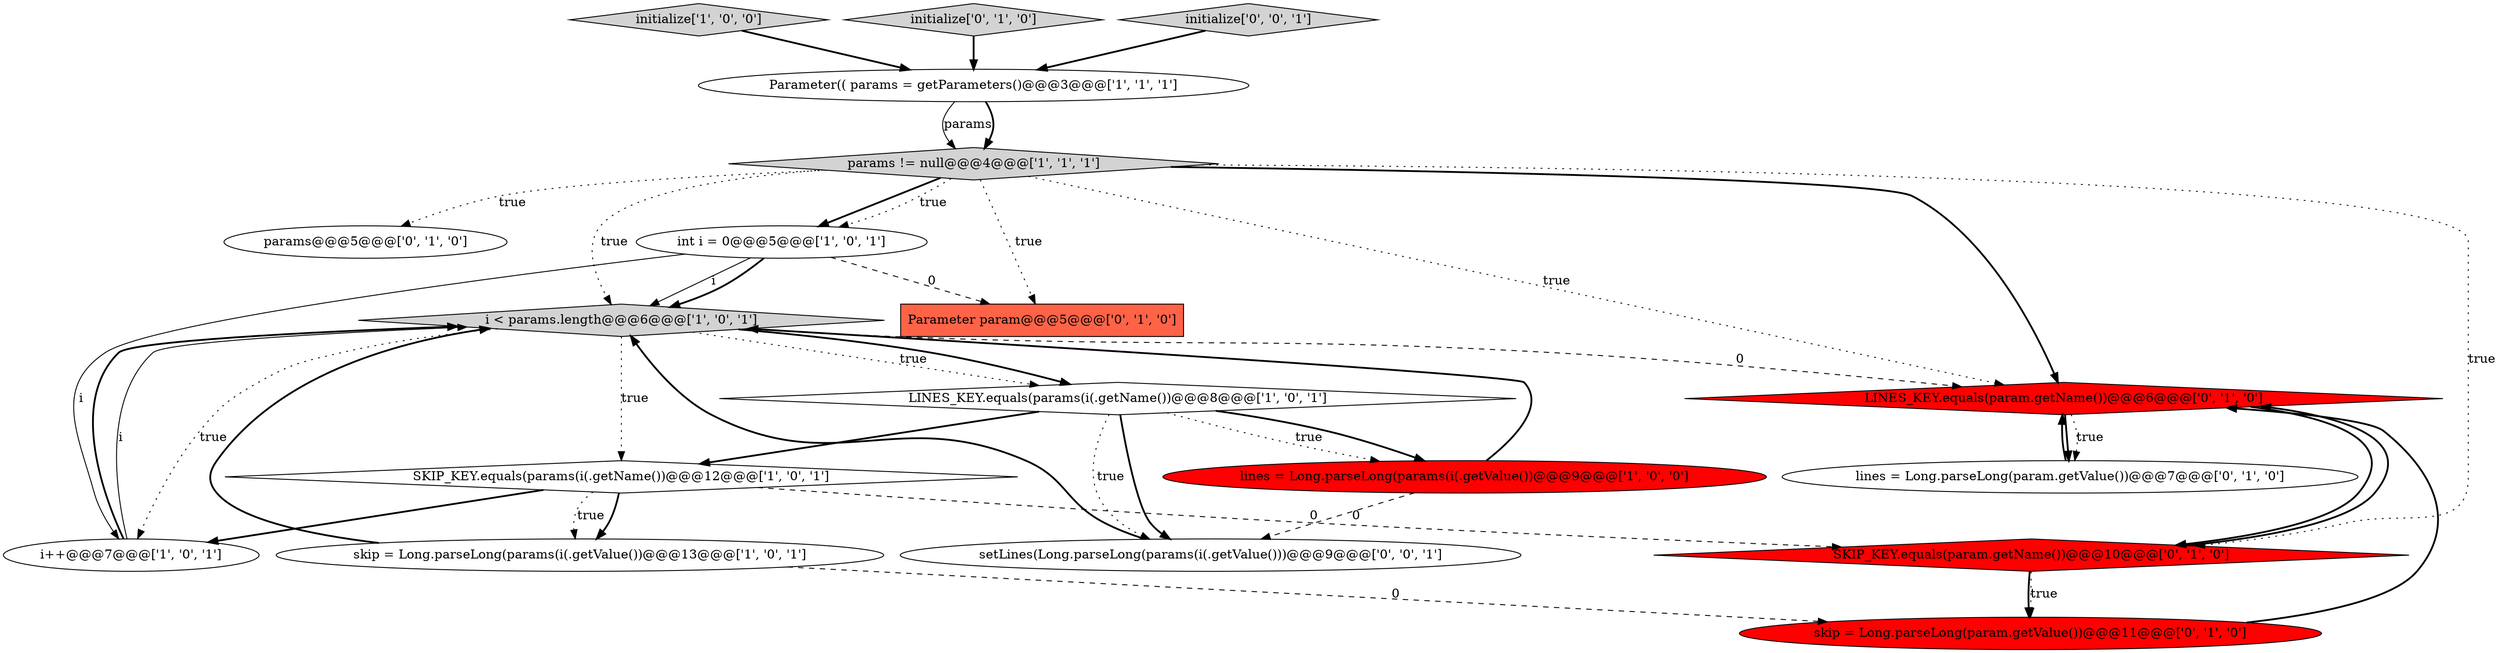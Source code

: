 digraph {
10 [style = filled, label = "params@@@5@@@['0', '1', '0']", fillcolor = white, shape = ellipse image = "AAA0AAABBB2BBB"];
0 [style = filled, label = "i < params.length@@@6@@@['1', '0', '1']", fillcolor = lightgray, shape = diamond image = "AAA0AAABBB1BBB"];
13 [style = filled, label = "LINES_KEY.equals(param.getName())@@@6@@@['0', '1', '0']", fillcolor = red, shape = diamond image = "AAA1AAABBB2BBB"];
7 [style = filled, label = "int i = 0@@@5@@@['1', '0', '1']", fillcolor = white, shape = ellipse image = "AAA0AAABBB1BBB"];
9 [style = filled, label = "lines = Long.parseLong(params(i(.getValue())@@@9@@@['1', '0', '0']", fillcolor = red, shape = ellipse image = "AAA1AAABBB1BBB"];
1 [style = filled, label = "params != null@@@4@@@['1', '1', '1']", fillcolor = lightgray, shape = diamond image = "AAA0AAABBB1BBB"];
6 [style = filled, label = "initialize['1', '0', '0']", fillcolor = lightgray, shape = diamond image = "AAA0AAABBB1BBB"];
8 [style = filled, label = "LINES_KEY.equals(params(i(.getName())@@@8@@@['1', '0', '1']", fillcolor = white, shape = diamond image = "AAA0AAABBB1BBB"];
12 [style = filled, label = "skip = Long.parseLong(param.getValue())@@@11@@@['0', '1', '0']", fillcolor = red, shape = ellipse image = "AAA1AAABBB2BBB"];
14 [style = filled, label = "SKIP_KEY.equals(param.getName())@@@10@@@['0', '1', '0']", fillcolor = red, shape = diamond image = "AAA1AAABBB2BBB"];
16 [style = filled, label = "initialize['0', '1', '0']", fillcolor = lightgray, shape = diamond image = "AAA0AAABBB2BBB"];
3 [style = filled, label = "skip = Long.parseLong(params(i(.getValue())@@@13@@@['1', '0', '1']", fillcolor = white, shape = ellipse image = "AAA0AAABBB1BBB"];
17 [style = filled, label = "setLines(Long.parseLong(params(i(.getValue()))@@@9@@@['0', '0', '1']", fillcolor = white, shape = ellipse image = "AAA0AAABBB3BBB"];
15 [style = filled, label = "Parameter param@@@5@@@['0', '1', '0']", fillcolor = tomato, shape = box image = "AAA1AAABBB2BBB"];
18 [style = filled, label = "initialize['0', '0', '1']", fillcolor = lightgray, shape = diamond image = "AAA0AAABBB3BBB"];
4 [style = filled, label = "Parameter(( params = getParameters()@@@3@@@['1', '1', '1']", fillcolor = white, shape = ellipse image = "AAA0AAABBB1BBB"];
11 [style = filled, label = "lines = Long.parseLong(param.getValue())@@@7@@@['0', '1', '0']", fillcolor = white, shape = ellipse image = "AAA0AAABBB2BBB"];
5 [style = filled, label = "SKIP_KEY.equals(params(i(.getName())@@@12@@@['1', '0', '1']", fillcolor = white, shape = diamond image = "AAA0AAABBB1BBB"];
2 [style = filled, label = "i++@@@7@@@['1', '0', '1']", fillcolor = white, shape = ellipse image = "AAA0AAABBB1BBB"];
5->3 [style = bold, label=""];
5->14 [style = dashed, label="0"];
0->5 [style = dotted, label="true"];
1->10 [style = dotted, label="true"];
9->0 [style = bold, label=""];
14->12 [style = dotted, label="true"];
7->2 [style = solid, label="i"];
8->17 [style = dotted, label="true"];
7->0 [style = solid, label="i"];
7->0 [style = bold, label=""];
1->14 [style = dotted, label="true"];
5->3 [style = dotted, label="true"];
1->7 [style = bold, label=""];
1->13 [style = bold, label=""];
13->11 [style = bold, label=""];
3->0 [style = bold, label=""];
1->7 [style = dotted, label="true"];
0->8 [style = dotted, label="true"];
8->17 [style = bold, label=""];
1->13 [style = dotted, label="true"];
12->13 [style = bold, label=""];
6->4 [style = bold, label=""];
5->2 [style = bold, label=""];
2->0 [style = bold, label=""];
17->0 [style = bold, label=""];
3->12 [style = dashed, label="0"];
18->4 [style = bold, label=""];
8->5 [style = bold, label=""];
1->15 [style = dotted, label="true"];
4->1 [style = solid, label="params"];
9->17 [style = dashed, label="0"];
14->12 [style = bold, label=""];
11->13 [style = bold, label=""];
0->13 [style = dashed, label="0"];
0->8 [style = bold, label=""];
8->9 [style = bold, label=""];
7->15 [style = dashed, label="0"];
2->0 [style = solid, label="i"];
13->11 [style = dotted, label="true"];
4->1 [style = bold, label=""];
1->0 [style = dotted, label="true"];
8->9 [style = dotted, label="true"];
14->13 [style = bold, label=""];
0->2 [style = dotted, label="true"];
16->4 [style = bold, label=""];
13->14 [style = bold, label=""];
}
